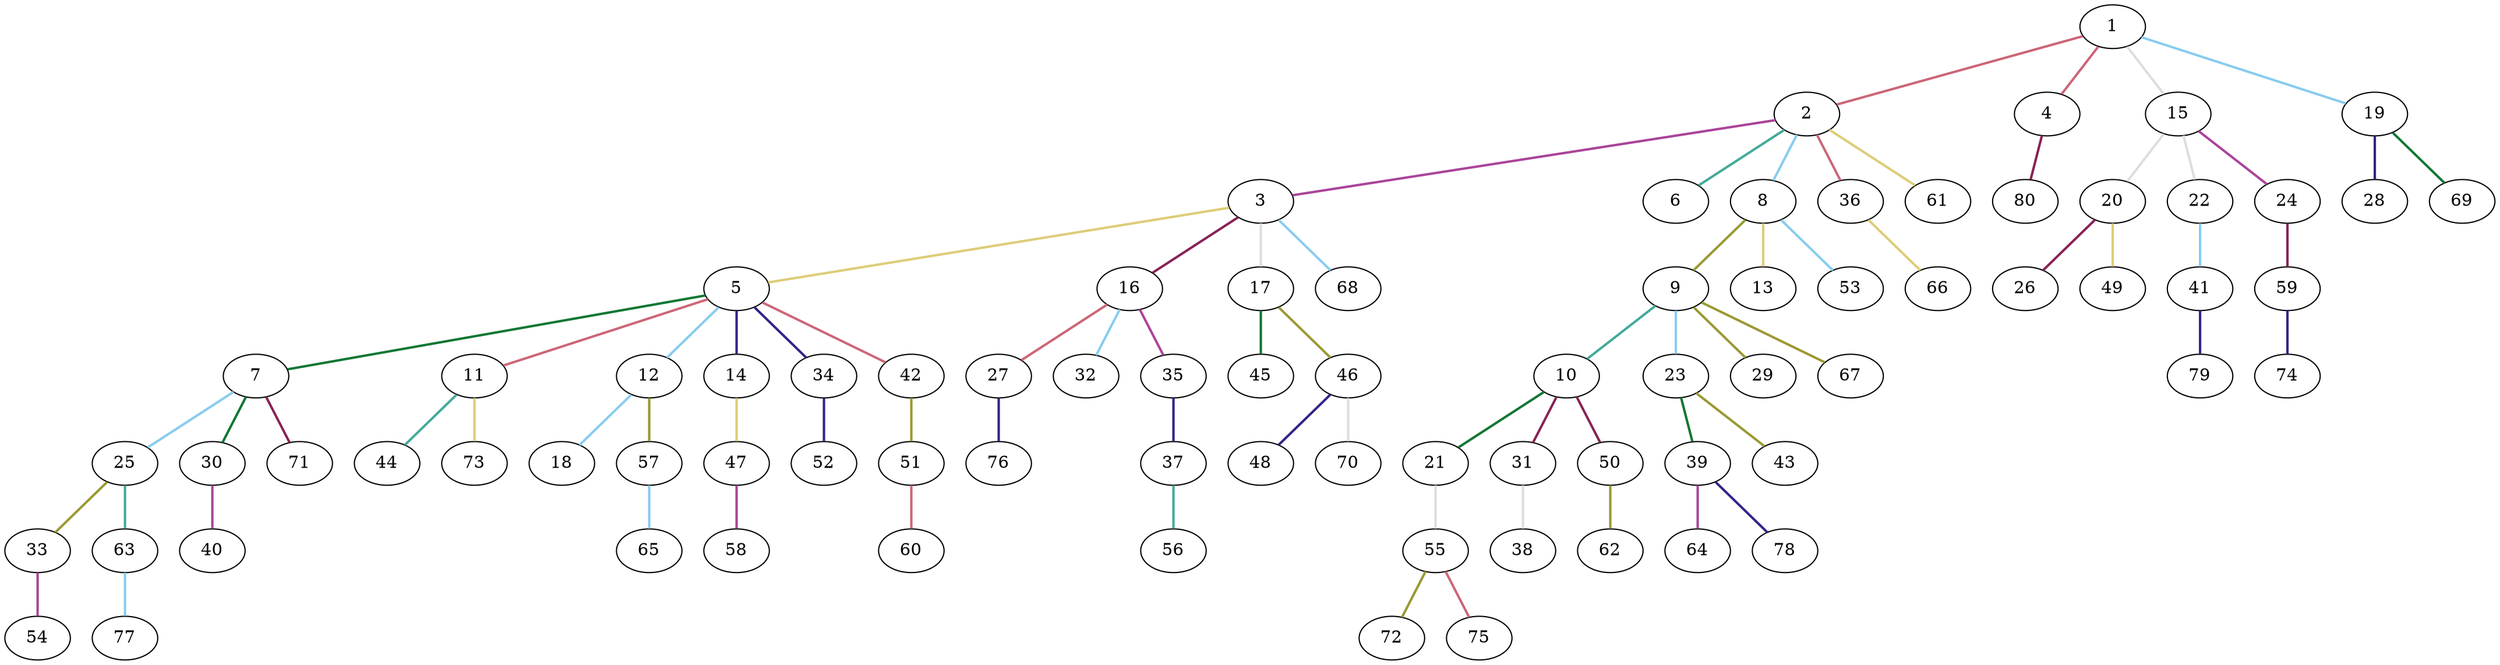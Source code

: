 graph {
	graph [rankdir=BT]
	1
	2
	2 -- 1 [color="#CC6677" style=bold]
	3
	3 -- 2 [color="#AA4499" style=bold]
	4
	4 -- 1 [color="#CC6677" style=bold]
	5
	5 -- 3 [color="#DDCC77" style=bold]
	6
	6 -- 2 [color="#44AA99" style=bold]
	7
	7 -- 5 [color="#117733" style=bold]
	8
	8 -- 2 [color="#88CCEE" style=bold]
	9
	9 -- 8 [color="#999933" style=bold]
	10
	10 -- 9 [color="#44AA99" style=bold]
	11
	11 -- 5 [color="#CC6677" style=bold]
	12
	12 -- 5 [color="#88CCEE" style=bold]
	13
	13 -- 8 [color="#DDCC77" style=bold]
	14
	14 -- 5 [color="#332288" style=bold]
	15
	15 -- 1 [color="#DDDDDD" style=bold]
	16
	16 -- 3 [color="#882255" style=bold]
	17
	17 -- 3 [color="#DDDDDD" style=bold]
	18
	18 -- 12 [color="#88CCEE" style=bold]
	19
	19 -- 1 [color="#88CCEE" style=bold]
	20
	20 -- 15 [color="#DDDDDD" style=bold]
	21
	21 -- 10 [color="#117733" style=bold]
	22
	22 -- 15 [color="#DDDDDD" style=bold]
	23
	23 -- 9 [color="#88CCEE" style=bold]
	24
	24 -- 15 [color="#AA4499" style=bold]
	25
	25 -- 7 [color="#88CCEE" style=bold]
	26
	26 -- 20 [color="#882255" style=bold]
	27
	27 -- 16 [color="#CC6677" style=bold]
	28
	28 -- 19 [color="#332288" style=bold]
	29
	29 -- 9 [color="#999933" style=bold]
	30
	30 -- 7 [color="#117733" style=bold]
	31
	31 -- 10 [color="#882255" style=bold]
	32
	32 -- 16 [color="#88CCEE" style=bold]
	33
	33 -- 25 [color="#999933" style=bold]
	34
	34 -- 5 [color="#332288" style=bold]
	35
	35 -- 16 [color="#AA4499" style=bold]
	36
	36 -- 2 [color="#CC6677" style=bold]
	37
	37 -- 35 [color="#332288" style=bold]
	38
	38 -- 31 [color="#DDDDDD" style=bold]
	39
	39 -- 23 [color="#117733" style=bold]
	40
	40 -- 30 [color="#AA4499" style=bold]
	41
	41 -- 22 [color="#88CCEE" style=bold]
	42
	42 -- 5 [color="#CC6677" style=bold]
	43
	43 -- 23 [color="#999933" style=bold]
	44
	44 -- 11 [color="#44AA99" style=bold]
	45
	45 -- 17 [color="#117733" style=bold]
	46
	46 -- 17 [color="#999933" style=bold]
	47
	47 -- 14 [color="#DDCC77" style=bold]
	48
	48 -- 46 [color="#332288" style=bold]
	49
	49 -- 20 [color="#DDCC77" style=bold]
	50
	50 -- 10 [color="#882255" style=bold]
	51
	51 -- 42 [color="#999933" style=bold]
	52
	52 -- 34 [color="#332288" style=bold]
	53
	53 -- 8 [color="#88CCEE" style=bold]
	54
	54 -- 33 [color="#AA4499" style=bold]
	55
	55 -- 21 [color="#DDDDDD" style=bold]
	56
	56 -- 37 [color="#44AA99" style=bold]
	57
	57 -- 12 [color="#999933" style=bold]
	58
	58 -- 47 [color="#AA4499" style=bold]
	59
	59 -- 24 [color="#882255" style=bold]
	60
	60 -- 51 [color="#CC6677" style=bold]
	61
	61 -- 2 [color="#DDCC77" style=bold]
	62
	62 -- 50 [color="#999933" style=bold]
	63
	63 -- 25 [color="#44AA99" style=bold]
	64
	64 -- 39 [color="#AA4499" style=bold]
	65
	65 -- 57 [color="#88CCEE" style=bold]
	66
	66 -- 36 [color="#DDCC77" style=bold]
	67
	67 -- 9 [color="#999933" style=bold]
	68
	68 -- 3 [color="#88CCEE" style=bold]
	69
	69 -- 19 [color="#117733" style=bold]
	70
	70 -- 46 [color="#DDDDDD" style=bold]
	71
	71 -- 7 [color="#882255" style=bold]
	72
	72 -- 55 [color="#999933" style=bold]
	73
	73 -- 11 [color="#DDCC77" style=bold]
	74
	74 -- 59 [color="#332288" style=bold]
	75
	75 -- 55 [color="#CC6677" style=bold]
	76
	76 -- 27 [color="#332288" style=bold]
	77
	77 -- 63 [color="#88CCEE" style=bold]
	78
	78 -- 39 [color="#332288" style=bold]
	79
	79 -- 41 [color="#332288" style=bold]
	80
	80 -- 4 [color="#882255" style=bold]
}